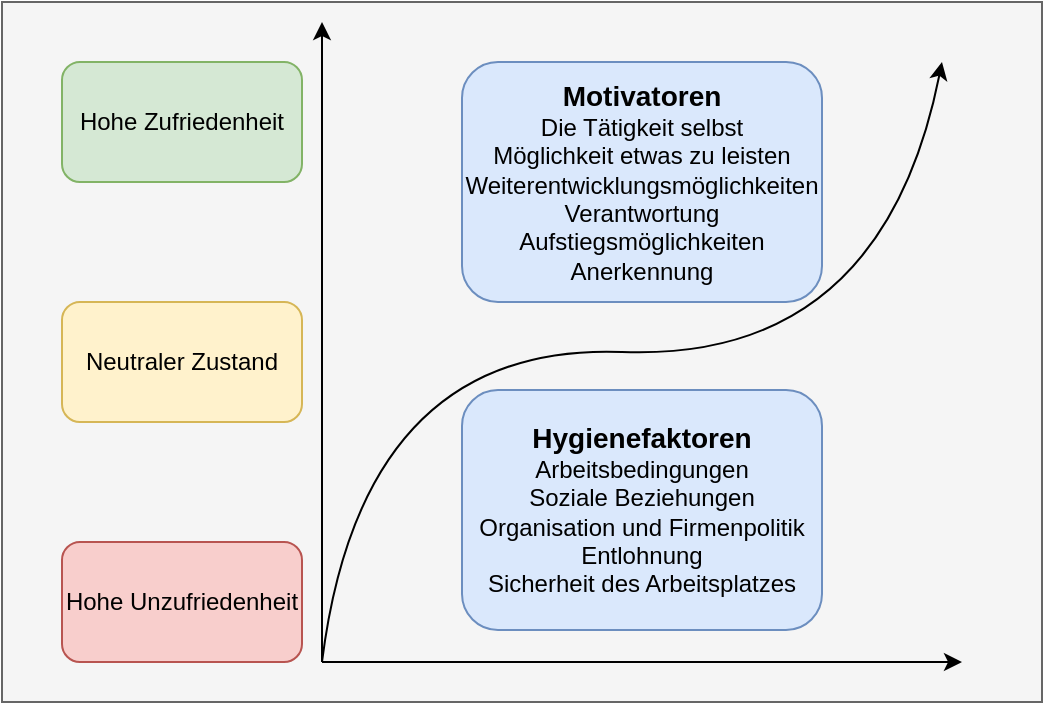 <mxfile version="20.4.0" type="github">
  <diagram id="uczUBA8_z0O93UVRRs5l" name="Page-1">
    <mxGraphModel dx="1825" dy="560" grid="1" gridSize="10" guides="1" tooltips="1" connect="1" arrows="1" fold="1" page="1" pageScale="1" pageWidth="827" pageHeight="1169" math="0" shadow="0">
      <root>
        <mxCell id="0" />
        <mxCell id="1" parent="0" />
        <mxCell id="PtUw6m8xhyBdWcHQlaFT-12" value="" style="rounded=0;whiteSpace=wrap;html=1;fontSize=12;fillColor=#f5f5f5;fontColor=#333333;strokeColor=#666666;" vertex="1" parent="1">
          <mxGeometry x="-80" y="270" width="520" height="350" as="geometry" />
        </mxCell>
        <mxCell id="PtUw6m8xhyBdWcHQlaFT-4" value="" style="endArrow=classic;html=1;rounded=0;entryX=0.1;entryY=0;entryDx=0;entryDy=0;entryPerimeter=0;" edge="1" parent="1">
          <mxGeometry width="50" height="50" relative="1" as="geometry">
            <mxPoint x="80" y="600" as="sourcePoint" />
            <mxPoint x="80" y="280" as="targetPoint" />
          </mxGeometry>
        </mxCell>
        <mxCell id="PtUw6m8xhyBdWcHQlaFT-5" value="" style="endArrow=classic;html=1;rounded=0;" edge="1" parent="1">
          <mxGeometry width="50" height="50" relative="1" as="geometry">
            <mxPoint x="80" y="600" as="sourcePoint" />
            <mxPoint x="400" y="600" as="targetPoint" />
          </mxGeometry>
        </mxCell>
        <mxCell id="PtUw6m8xhyBdWcHQlaFT-6" value="Hohe Unzufriedenheit" style="rounded=1;whiteSpace=wrap;html=1;fillColor=#f8cecc;strokeColor=#b85450;" vertex="1" parent="1">
          <mxGeometry x="-50" y="540" width="120" height="60" as="geometry" />
        </mxCell>
        <mxCell id="PtUw6m8xhyBdWcHQlaFT-7" value="Neutraler Zustand" style="rounded=1;whiteSpace=wrap;html=1;fillColor=#fff2cc;strokeColor=#d6b656;" vertex="1" parent="1">
          <mxGeometry x="-50" y="420" width="120" height="60" as="geometry" />
        </mxCell>
        <mxCell id="PtUw6m8xhyBdWcHQlaFT-8" value="Hohe Zufriedenheit" style="rounded=1;whiteSpace=wrap;html=1;fillColor=#d5e8d4;strokeColor=#82b366;" vertex="1" parent="1">
          <mxGeometry x="-50" y="300" width="120" height="60" as="geometry" />
        </mxCell>
        <mxCell id="PtUw6m8xhyBdWcHQlaFT-9" value="" style="curved=1;endArrow=classic;html=1;rounded=0;" edge="1" parent="1">
          <mxGeometry width="50" height="50" relative="1" as="geometry">
            <mxPoint x="80" y="600" as="sourcePoint" />
            <mxPoint x="390" y="300" as="targetPoint" />
            <Array as="points">
              <mxPoint x="100" y="440" />
              <mxPoint x="360" y="450" />
            </Array>
          </mxGeometry>
        </mxCell>
        <mxCell id="PtUw6m8xhyBdWcHQlaFT-10" value="&lt;div&gt;&lt;font size=&quot;1&quot;&gt;&lt;b style=&quot;font-size: 14px;&quot;&gt;Hygienefaktoren&lt;/b&gt;&lt;/font&gt;&lt;/div&gt;&lt;div&gt;&lt;font style=&quot;font-size: 12px;&quot;&gt;&lt;span style=&quot;&quot;&gt;Arbeitsbedingungen&lt;/span&gt;&lt;/font&gt;&lt;/div&gt;&lt;div&gt;&lt;font style=&quot;font-size: 12px;&quot;&gt;&lt;span style=&quot;&quot;&gt;Soziale Beziehungen&lt;/span&gt;&lt;/font&gt;&lt;/div&gt;&lt;div&gt;&lt;font style=&quot;font-size: 12px;&quot;&gt;&lt;span style=&quot;&quot;&gt;Organisation und Firmenpolitik&lt;/span&gt;&lt;/font&gt;&lt;/div&gt;&lt;div&gt;&lt;font style=&quot;font-size: 12px;&quot;&gt;&lt;span style=&quot;&quot;&gt;Entlohnung&lt;/span&gt;&lt;/font&gt;&lt;/div&gt;&lt;div&gt;&lt;font style=&quot;font-size: 12px;&quot;&gt;&lt;span style=&quot;&quot;&gt;Sicherheit des Arbeitsplatzes&lt;br&gt;&lt;/span&gt;&lt;/font&gt;&lt;/div&gt;" style="rounded=1;whiteSpace=wrap;html=1;fillColor=#dae8fc;strokeColor=#6c8ebf;" vertex="1" parent="1">
          <mxGeometry x="150" y="464" width="180" height="120" as="geometry" />
        </mxCell>
        <mxCell id="PtUw6m8xhyBdWcHQlaFT-11" value="&lt;div&gt;&lt;font size=&quot;1&quot;&gt;&lt;b style=&quot;font-size: 14px;&quot;&gt;Motivatoren&lt;/b&gt;&lt;/font&gt;&lt;/div&gt;Die Tätigkeit selbst&lt;br&gt;&lt;div&gt;&lt;font style=&quot;font-size: 12px;&quot;&gt;&lt;span style=&quot;&quot;&gt;Möglichkeit etwas zu leisten&lt;/span&gt;&lt;/font&gt;&lt;/div&gt;&lt;div&gt;&lt;font style=&quot;font-size: 12px;&quot;&gt;&lt;span style=&quot;&quot;&gt;Weiterentwicklungsmöglichkeiten&lt;/span&gt;&lt;/font&gt;&lt;/div&gt;&lt;div&gt;&lt;font style=&quot;font-size: 12px;&quot;&gt;&lt;span style=&quot;&quot;&gt;Verantwortung&lt;/span&gt;&lt;/font&gt;&lt;/div&gt;&lt;div&gt;&lt;font style=&quot;font-size: 12px;&quot;&gt;&lt;span style=&quot;&quot;&gt;Aufstiegsmöglichkeiten&lt;/span&gt;&lt;/font&gt;&lt;/div&gt;&lt;div&gt;&lt;font style=&quot;font-size: 12px;&quot;&gt;&lt;span style=&quot;&quot;&gt;Anerkennung&lt;br&gt;&lt;/span&gt;&lt;/font&gt;&lt;/div&gt;" style="rounded=1;whiteSpace=wrap;html=1;fillColor=#dae8fc;strokeColor=#6c8ebf;" vertex="1" parent="1">
          <mxGeometry x="150" y="300" width="180" height="120" as="geometry" />
        </mxCell>
      </root>
    </mxGraphModel>
  </diagram>
</mxfile>
